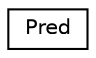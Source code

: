 digraph "Graphical Class Hierarchy"
{
  edge [fontname="Helvetica",fontsize="10",labelfontname="Helvetica",labelfontsize="10"];
  node [fontname="Helvetica",fontsize="10",shape=record];
  rankdir="LR";
  Node0 [label="Pred",height=0.2,width=0.4,color="black", fillcolor="white", style="filled",URL="$struct_pred.html"];
}
